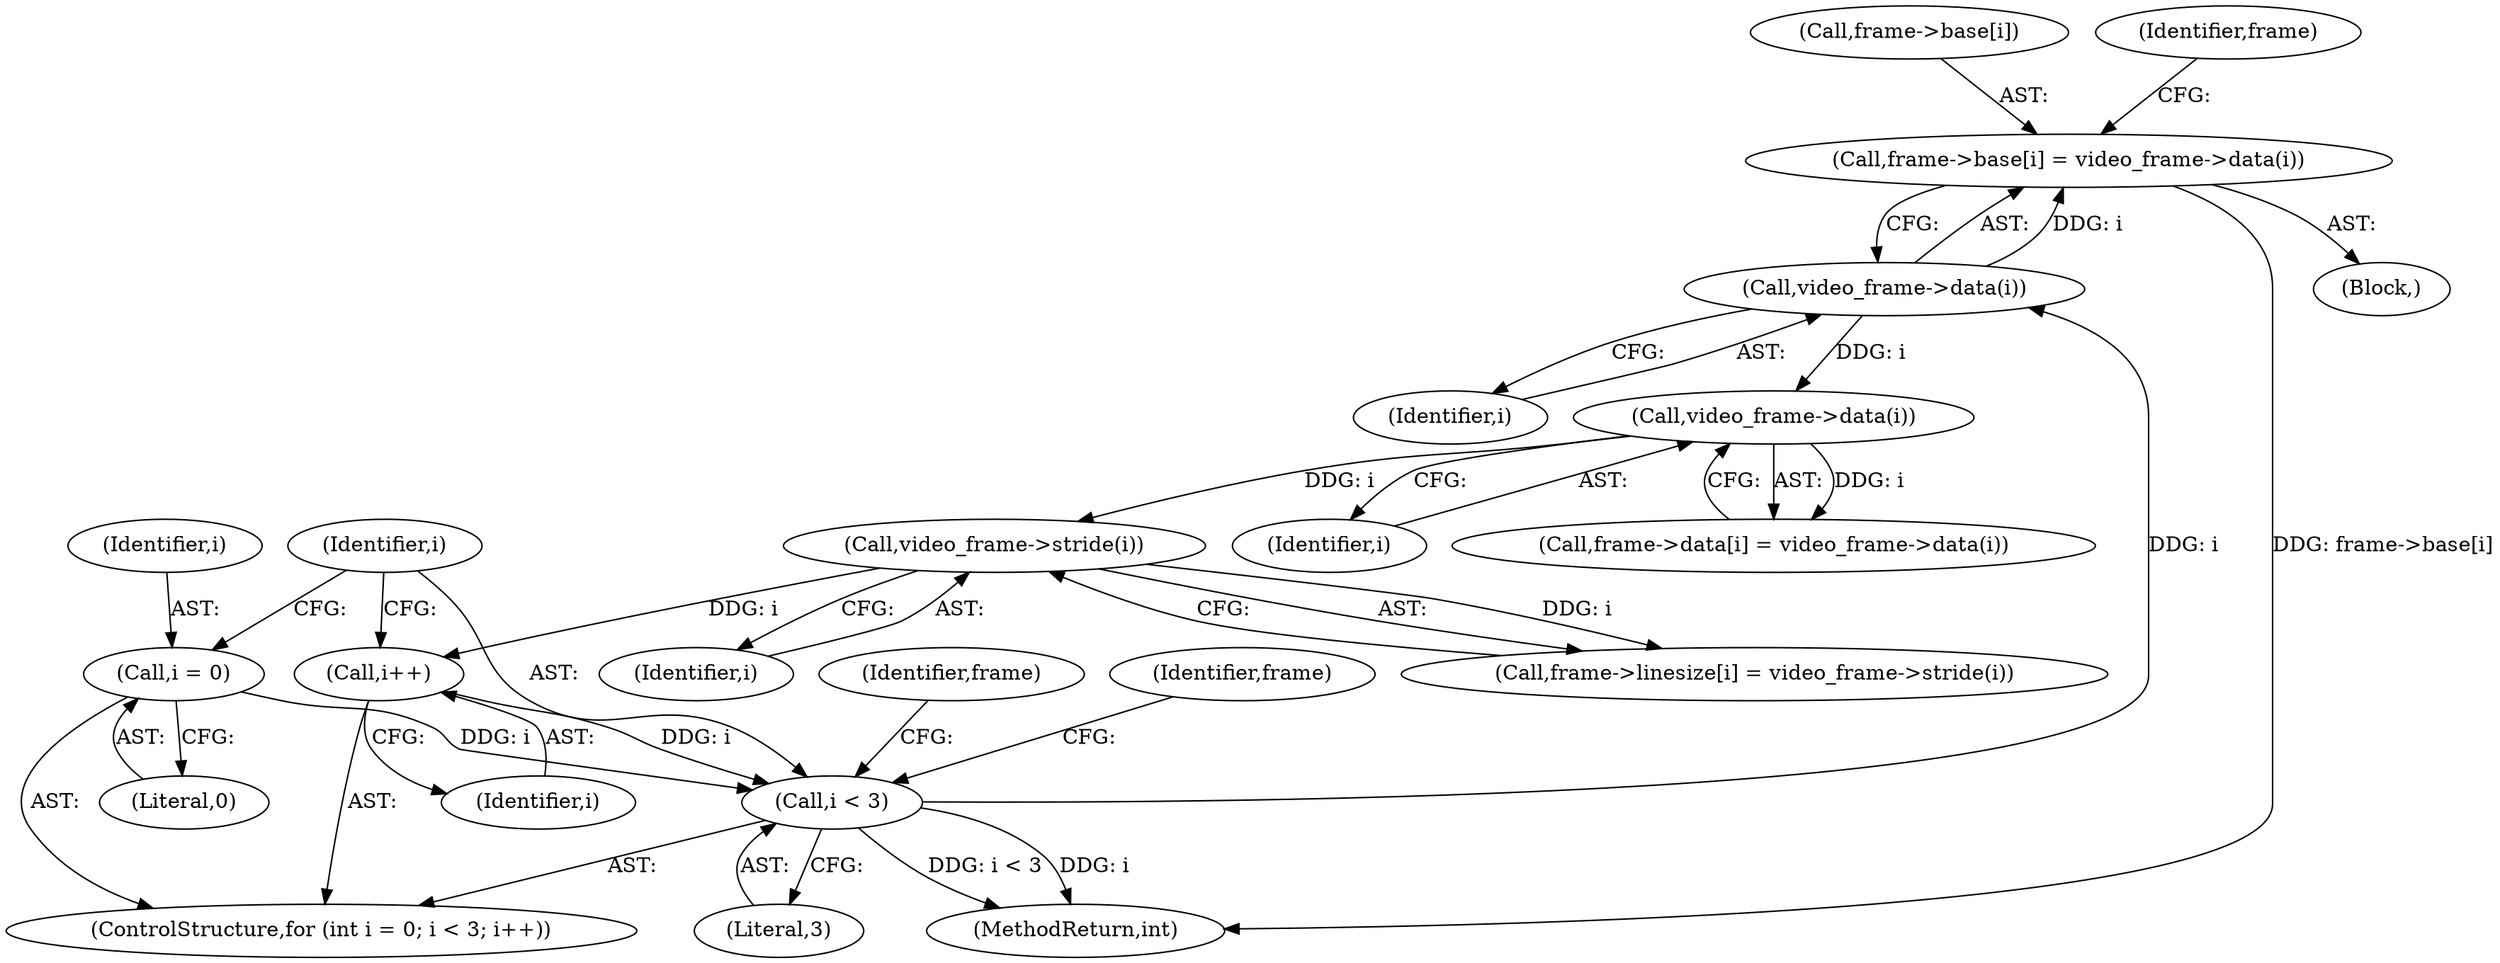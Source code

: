 digraph "0_Chrome_96e8ffb4e805c7266a2fc1fbe0e470052019bad9@array" {
"1000218" [label="(Call,frame->base[i] = video_frame->data(i))"];
"1000224" [label="(Call,video_frame->data(i))"];
"1000212" [label="(Call,i < 3)"];
"1000209" [label="(Call,i = 0)"];
"1000215" [label="(Call,i++)"];
"1000240" [label="(Call,video_frame->stride(i))"];
"1000232" [label="(Call,video_frame->data(i))"];
"1000218" [label="(Call,frame->base[i] = video_frame->data(i))"];
"1000232" [label="(Call,video_frame->data(i))"];
"1000210" [label="(Identifier,i)"];
"1000278" [label="(MethodReturn,int)"];
"1000216" [label="(Identifier,i)"];
"1000219" [label="(Call,frame->base[i])"];
"1000233" [label="(Identifier,i)"];
"1000207" [label="(ControlStructure,for (int i = 0; i < 3; i++))"];
"1000240" [label="(Call,video_frame->stride(i))"];
"1000225" [label="(Identifier,i)"];
"1000213" [label="(Identifier,i)"];
"1000244" [label="(Identifier,frame)"];
"1000215" [label="(Call,i++)"];
"1000229" [label="(Identifier,frame)"];
"1000221" [label="(Identifier,frame)"];
"1000241" [label="(Identifier,i)"];
"1000224" [label="(Call,video_frame->data(i))"];
"1000212" [label="(Call,i < 3)"];
"1000234" [label="(Call,frame->linesize[i] = video_frame->stride(i))"];
"1000217" [label="(Block,)"];
"1000211" [label="(Literal,0)"];
"1000209" [label="(Call,i = 0)"];
"1000214" [label="(Literal,3)"];
"1000226" [label="(Call,frame->data[i] = video_frame->data(i))"];
"1000218" -> "1000217"  [label="AST: "];
"1000218" -> "1000224"  [label="CFG: "];
"1000219" -> "1000218"  [label="AST: "];
"1000224" -> "1000218"  [label="AST: "];
"1000229" -> "1000218"  [label="CFG: "];
"1000218" -> "1000278"  [label="DDG: frame->base[i]"];
"1000224" -> "1000218"  [label="DDG: i"];
"1000224" -> "1000225"  [label="CFG: "];
"1000225" -> "1000224"  [label="AST: "];
"1000212" -> "1000224"  [label="DDG: i"];
"1000224" -> "1000232"  [label="DDG: i"];
"1000212" -> "1000207"  [label="AST: "];
"1000212" -> "1000214"  [label="CFG: "];
"1000213" -> "1000212"  [label="AST: "];
"1000214" -> "1000212"  [label="AST: "];
"1000221" -> "1000212"  [label="CFG: "];
"1000244" -> "1000212"  [label="CFG: "];
"1000212" -> "1000278"  [label="DDG: i < 3"];
"1000212" -> "1000278"  [label="DDG: i"];
"1000209" -> "1000212"  [label="DDG: i"];
"1000215" -> "1000212"  [label="DDG: i"];
"1000209" -> "1000207"  [label="AST: "];
"1000209" -> "1000211"  [label="CFG: "];
"1000210" -> "1000209"  [label="AST: "];
"1000211" -> "1000209"  [label="AST: "];
"1000213" -> "1000209"  [label="CFG: "];
"1000215" -> "1000207"  [label="AST: "];
"1000215" -> "1000216"  [label="CFG: "];
"1000216" -> "1000215"  [label="AST: "];
"1000213" -> "1000215"  [label="CFG: "];
"1000240" -> "1000215"  [label="DDG: i"];
"1000240" -> "1000234"  [label="AST: "];
"1000240" -> "1000241"  [label="CFG: "];
"1000241" -> "1000240"  [label="AST: "];
"1000234" -> "1000240"  [label="CFG: "];
"1000240" -> "1000234"  [label="DDG: i"];
"1000232" -> "1000240"  [label="DDG: i"];
"1000232" -> "1000226"  [label="AST: "];
"1000232" -> "1000233"  [label="CFG: "];
"1000233" -> "1000232"  [label="AST: "];
"1000226" -> "1000232"  [label="CFG: "];
"1000232" -> "1000226"  [label="DDG: i"];
}
